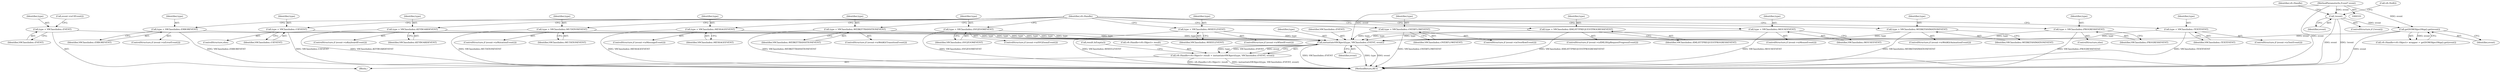digraph "0_Chrome_acae973ac6297404fe3c9b389b69bf3c7e62cd19@pointer" {
"1000217" [label="(Call,instantiateV8Object(type, V8ClassIndex::EVENT, event))"];
"1000177" [label="(Call,type = V8ClassIndex::MESSAGEEVENT)"];
"1000208" [label="(Call,type = V8ClassIndex::ERROREVENT)"];
"1000159" [label="(Call,type = V8ClassIndex::UIEVENT)"];
"1000131" [label="(Call,type = V8ClassIndex::KEYBOARDEVENT)"];
"1000165" [label="(Call,type = V8ClassIndex::MUTATIONEVENT)"];
"1000143" [label="(Call,type = V8ClassIndex::MOUSEEVENT)"];
"1000196" [label="(Call,type = V8ClassIndex::WEBKITANIMATIONEVENT)"];
"1000149" [label="(Call,type = V8ClassIndex::WHEELEVENT)"];
"1000123" [label="(Call,type = V8ClassIndex::EVENT)"];
"1000171" [label="(Call,type = V8ClassIndex::OVERFLOWEVENT)"];
"1000186" [label="(Call,type = V8ClassIndex::XMLHTTPREQUESTPROGRESSEVENT)"];
"1000190" [label="(Call,type = V8ClassIndex::PROGRESSEVENT)"];
"1000202" [label="(Call,type = V8ClassIndex::WEBKITTRANSITIONEVENT)"];
"1000155" [label="(Call,type = V8ClassIndex::SVGZOOMEVENT)"];
"1000137" [label="(Call,type = V8ClassIndex::TEXTEVENT)"];
"1000115" [label="(Call,getDOMObjectMap().get(event))"];
"1000105" [label="(Call,!event)"];
"1000102" [label="(MethodParameterIn,Event* event)"];
"1000211" [label="(Call,v8::Handle<v8::Object> result = instantiateV8Object(type, V8ClassIndex::EVENT, event))"];
"1000175" [label="(ControlStructure,if (event->isMessageEvent()))"];
"1000157" [label="(Identifier,V8ClassIndex::SVGZOOMEVENT)"];
"1000141" [label="(ControlStructure,if (event->isMouseEvent()))"];
"1000138" [label="(Identifier,type)"];
"1000105" [label="(Call,!event)"];
"1000200" [label="(ControlStructure,if (event->isWebKitTransitionEvent()))"];
"1000153" [label="(ControlStructure,if (event->isSVGZoomEvent()))"];
"1000103" [label="(Block,)"];
"1000156" [label="(Identifier,type)"];
"1000115" [label="(Call,getDOMObjectMap().get(event))"];
"1000123" [label="(Call,type = V8ClassIndex::EVENT)"];
"1000163" [label="(ControlStructure,if (event->isMutationEvent()))"];
"1000108" [label="(Call,v8::Null())"];
"1000155" [label="(Call,type = V8ClassIndex::SVGZOOMEVENT)"];
"1000186" [label="(Call,type = V8ClassIndex::XMLHTTPREQUESTPROGRESSEVENT)"];
"1000173" [label="(Identifier,V8ClassIndex::OVERFLOWEVENT)"];
"1000203" [label="(Identifier,type)"];
"1000161" [label="(Identifier,V8ClassIndex::UIEVENT)"];
"1000129" [label="(ControlStructure,if (event->isKeyboardEvent()))"];
"1000135" [label="(ControlStructure,if (event->isTextEvent()))"];
"1000177" [label="(Call,type = V8ClassIndex::MESSAGEEVENT)"];
"1000172" [label="(Identifier,type)"];
"1000150" [label="(Identifier,type)"];
"1000151" [label="(Identifier,V8ClassIndex::WHEELEVENT)"];
"1000206" [label="(ControlStructure,if (event->isErrorEvent()))"];
"1000192" [label="(Identifier,V8ClassIndex::PROGRESSEVENT)"];
"1000219" [label="(Identifier,V8ClassIndex::EVENT)"];
"1000124" [label="(Identifier,type)"];
"1000147" [label="(ControlStructure,if (event->isWheelEvent()))"];
"1000160" [label="(Identifier,type)"];
"1000169" [label="(ControlStructure,if (event->isOverflowEvent()))"];
"1000111" [label="(Identifier,v8::Handle)"];
"1000209" [label="(Identifier,type)"];
"1000106" [label="(Identifier,event)"];
"1000165" [label="(Call,type = V8ClassIndex::MUTATIONEVENT)"];
"1000131" [label="(Call,type = V8ClassIndex::KEYBOARDEVENT)"];
"1000222" [label="(Call,result.IsEmpty())"];
"1000198" [label="(Identifier,V8ClassIndex::WEBKITANIMATIONEVENT)"];
"1000229" [label="(MethodReturn,RET)"];
"1000133" [label="(Identifier,V8ClassIndex::KEYBOARDEVENT)"];
"1000202" [label="(Call,type = V8ClassIndex::WEBKITTRANSITIONEVENT)"];
"1000211" [label="(Call,v8::Handle<v8::Object> result = instantiateV8Object(type, V8ClassIndex::EVENT, event))"];
"1000197" [label="(Identifier,type)"];
"1000149" [label="(Call,type = V8ClassIndex::WHEELEVENT)"];
"1000145" [label="(Identifier,V8ClassIndex::MOUSEEVENT)"];
"1000220" [label="(Identifier,event)"];
"1000184" [label="(ControlStructure,if (event->isXMLHttpRequestProgressEvent()))"];
"1000104" [label="(ControlStructure,if (!event))"];
"1000187" [label="(Identifier,type)"];
"1000189" [label="(ControlStructure,else)"];
"1000196" [label="(Call,type = V8ClassIndex::WEBKITANIMATIONEVENT)"];
"1000102" [label="(MethodParameterIn,Event* event)"];
"1000178" [label="(Identifier,type)"];
"1000132" [label="(Identifier,type)"];
"1000158" [label="(ControlStructure,else)"];
"1000125" [label="(Identifier,V8ClassIndex::EVENT)"];
"1000139" [label="(Identifier,V8ClassIndex::TEXTEVENT)"];
"1000116" [label="(Identifier,event)"];
"1000212" [label="(Call,v8::Handle<v8::Object> result)"];
"1000167" [label="(Identifier,V8ClassIndex::MUTATIONEVENT)"];
"1000137" [label="(Call,type = V8ClassIndex::TEXTEVENT)"];
"1000204" [label="(Identifier,V8ClassIndex::WEBKITTRANSITIONEVENT)"];
"1000127" [label="(Call,event->isUIEvent())"];
"1000217" [label="(Call,instantiateV8Object(type, V8ClassIndex::EVENT, event))"];
"1000191" [label="(Identifier,type)"];
"1000171" [label="(Call,type = V8ClassIndex::OVERFLOWEVENT)"];
"1000188" [label="(Identifier,V8ClassIndex::XMLHTTPREQUESTPROGRESSEVENT)"];
"1000159" [label="(Call,type = V8ClassIndex::UIEVENT)"];
"1000143" [label="(Call,type = V8ClassIndex::MOUSEEVENT)"];
"1000166" [label="(Identifier,type)"];
"1000208" [label="(Call,type = V8ClassIndex::ERROREVENT)"];
"1000218" [label="(Identifier,type)"];
"1000109" [label="(Call,v8::Handle<v8::Object> wrapper = getDOMObjectMap().get(event))"];
"1000213" [label="(Identifier,v8::Handle)"];
"1000194" [label="(ControlStructure,if (event->isWebKitAnimationEvent()))"];
"1000179" [label="(Identifier,V8ClassIndex::MESSAGEEVENT)"];
"1000190" [label="(Call,type = V8ClassIndex::PROGRESSEVENT)"];
"1000210" [label="(Identifier,V8ClassIndex::ERROREVENT)"];
"1000144" [label="(Identifier,type)"];
"1000217" -> "1000211"  [label="AST: "];
"1000217" -> "1000220"  [label="CFG: "];
"1000218" -> "1000217"  [label="AST: "];
"1000219" -> "1000217"  [label="AST: "];
"1000220" -> "1000217"  [label="AST: "];
"1000211" -> "1000217"  [label="CFG: "];
"1000217" -> "1000229"  [label="DDG: V8ClassIndex::EVENT"];
"1000217" -> "1000229"  [label="DDG: type"];
"1000217" -> "1000229"  [label="DDG: event"];
"1000217" -> "1000211"  [label="DDG: type"];
"1000217" -> "1000211"  [label="DDG: V8ClassIndex::EVENT"];
"1000217" -> "1000211"  [label="DDG: event"];
"1000177" -> "1000217"  [label="DDG: type"];
"1000208" -> "1000217"  [label="DDG: type"];
"1000159" -> "1000217"  [label="DDG: type"];
"1000131" -> "1000217"  [label="DDG: type"];
"1000165" -> "1000217"  [label="DDG: type"];
"1000143" -> "1000217"  [label="DDG: type"];
"1000196" -> "1000217"  [label="DDG: type"];
"1000149" -> "1000217"  [label="DDG: type"];
"1000123" -> "1000217"  [label="DDG: type"];
"1000171" -> "1000217"  [label="DDG: type"];
"1000186" -> "1000217"  [label="DDG: type"];
"1000190" -> "1000217"  [label="DDG: type"];
"1000202" -> "1000217"  [label="DDG: type"];
"1000155" -> "1000217"  [label="DDG: type"];
"1000137" -> "1000217"  [label="DDG: type"];
"1000115" -> "1000217"  [label="DDG: event"];
"1000102" -> "1000217"  [label="DDG: event"];
"1000177" -> "1000175"  [label="AST: "];
"1000177" -> "1000179"  [label="CFG: "];
"1000178" -> "1000177"  [label="AST: "];
"1000179" -> "1000177"  [label="AST: "];
"1000213" -> "1000177"  [label="CFG: "];
"1000177" -> "1000229"  [label="DDG: V8ClassIndex::MESSAGEEVENT"];
"1000208" -> "1000206"  [label="AST: "];
"1000208" -> "1000210"  [label="CFG: "];
"1000209" -> "1000208"  [label="AST: "];
"1000210" -> "1000208"  [label="AST: "];
"1000213" -> "1000208"  [label="CFG: "];
"1000208" -> "1000229"  [label="DDG: V8ClassIndex::ERROREVENT"];
"1000159" -> "1000158"  [label="AST: "];
"1000159" -> "1000161"  [label="CFG: "];
"1000160" -> "1000159"  [label="AST: "];
"1000161" -> "1000159"  [label="AST: "];
"1000213" -> "1000159"  [label="CFG: "];
"1000159" -> "1000229"  [label="DDG: V8ClassIndex::UIEVENT"];
"1000131" -> "1000129"  [label="AST: "];
"1000131" -> "1000133"  [label="CFG: "];
"1000132" -> "1000131"  [label="AST: "];
"1000133" -> "1000131"  [label="AST: "];
"1000213" -> "1000131"  [label="CFG: "];
"1000131" -> "1000229"  [label="DDG: V8ClassIndex::KEYBOARDEVENT"];
"1000165" -> "1000163"  [label="AST: "];
"1000165" -> "1000167"  [label="CFG: "];
"1000166" -> "1000165"  [label="AST: "];
"1000167" -> "1000165"  [label="AST: "];
"1000213" -> "1000165"  [label="CFG: "];
"1000165" -> "1000229"  [label="DDG: V8ClassIndex::MUTATIONEVENT"];
"1000143" -> "1000141"  [label="AST: "];
"1000143" -> "1000145"  [label="CFG: "];
"1000144" -> "1000143"  [label="AST: "];
"1000145" -> "1000143"  [label="AST: "];
"1000213" -> "1000143"  [label="CFG: "];
"1000143" -> "1000229"  [label="DDG: V8ClassIndex::MOUSEEVENT"];
"1000196" -> "1000194"  [label="AST: "];
"1000196" -> "1000198"  [label="CFG: "];
"1000197" -> "1000196"  [label="AST: "];
"1000198" -> "1000196"  [label="AST: "];
"1000213" -> "1000196"  [label="CFG: "];
"1000196" -> "1000229"  [label="DDG: V8ClassIndex::WEBKITANIMATIONEVENT"];
"1000149" -> "1000147"  [label="AST: "];
"1000149" -> "1000151"  [label="CFG: "];
"1000150" -> "1000149"  [label="AST: "];
"1000151" -> "1000149"  [label="AST: "];
"1000213" -> "1000149"  [label="CFG: "];
"1000149" -> "1000229"  [label="DDG: V8ClassIndex::WHEELEVENT"];
"1000123" -> "1000103"  [label="AST: "];
"1000123" -> "1000125"  [label="CFG: "];
"1000124" -> "1000123"  [label="AST: "];
"1000125" -> "1000123"  [label="AST: "];
"1000127" -> "1000123"  [label="CFG: "];
"1000171" -> "1000169"  [label="AST: "];
"1000171" -> "1000173"  [label="CFG: "];
"1000172" -> "1000171"  [label="AST: "];
"1000173" -> "1000171"  [label="AST: "];
"1000213" -> "1000171"  [label="CFG: "];
"1000171" -> "1000229"  [label="DDG: V8ClassIndex::OVERFLOWEVENT"];
"1000186" -> "1000184"  [label="AST: "];
"1000186" -> "1000188"  [label="CFG: "];
"1000187" -> "1000186"  [label="AST: "];
"1000188" -> "1000186"  [label="AST: "];
"1000213" -> "1000186"  [label="CFG: "];
"1000186" -> "1000229"  [label="DDG: V8ClassIndex::XMLHTTPREQUESTPROGRESSEVENT"];
"1000190" -> "1000189"  [label="AST: "];
"1000190" -> "1000192"  [label="CFG: "];
"1000191" -> "1000190"  [label="AST: "];
"1000192" -> "1000190"  [label="AST: "];
"1000213" -> "1000190"  [label="CFG: "];
"1000190" -> "1000229"  [label="DDG: V8ClassIndex::PROGRESSEVENT"];
"1000202" -> "1000200"  [label="AST: "];
"1000202" -> "1000204"  [label="CFG: "];
"1000203" -> "1000202"  [label="AST: "];
"1000204" -> "1000202"  [label="AST: "];
"1000213" -> "1000202"  [label="CFG: "];
"1000202" -> "1000229"  [label="DDG: V8ClassIndex::WEBKITTRANSITIONEVENT"];
"1000155" -> "1000153"  [label="AST: "];
"1000155" -> "1000157"  [label="CFG: "];
"1000156" -> "1000155"  [label="AST: "];
"1000157" -> "1000155"  [label="AST: "];
"1000213" -> "1000155"  [label="CFG: "];
"1000155" -> "1000229"  [label="DDG: V8ClassIndex::SVGZOOMEVENT"];
"1000137" -> "1000135"  [label="AST: "];
"1000137" -> "1000139"  [label="CFG: "];
"1000138" -> "1000137"  [label="AST: "];
"1000139" -> "1000137"  [label="AST: "];
"1000213" -> "1000137"  [label="CFG: "];
"1000137" -> "1000229"  [label="DDG: V8ClassIndex::TEXTEVENT"];
"1000115" -> "1000109"  [label="AST: "];
"1000115" -> "1000116"  [label="CFG: "];
"1000116" -> "1000115"  [label="AST: "];
"1000109" -> "1000115"  [label="CFG: "];
"1000115" -> "1000229"  [label="DDG: event"];
"1000115" -> "1000109"  [label="DDG: event"];
"1000105" -> "1000115"  [label="DDG: event"];
"1000102" -> "1000115"  [label="DDG: event"];
"1000105" -> "1000104"  [label="AST: "];
"1000105" -> "1000106"  [label="CFG: "];
"1000106" -> "1000105"  [label="AST: "];
"1000108" -> "1000105"  [label="CFG: "];
"1000111" -> "1000105"  [label="CFG: "];
"1000105" -> "1000229"  [label="DDG: !event"];
"1000105" -> "1000229"  [label="DDG: event"];
"1000102" -> "1000105"  [label="DDG: event"];
"1000102" -> "1000101"  [label="AST: "];
"1000102" -> "1000229"  [label="DDG: event"];
"1000211" -> "1000103"  [label="AST: "];
"1000212" -> "1000211"  [label="AST: "];
"1000222" -> "1000211"  [label="CFG: "];
"1000211" -> "1000229"  [label="DDG: instantiateV8Object(type, V8ClassIndex::EVENT, event)"];
"1000211" -> "1000229"  [label="DDG: v8::Handle<v8::Object> result"];
}
